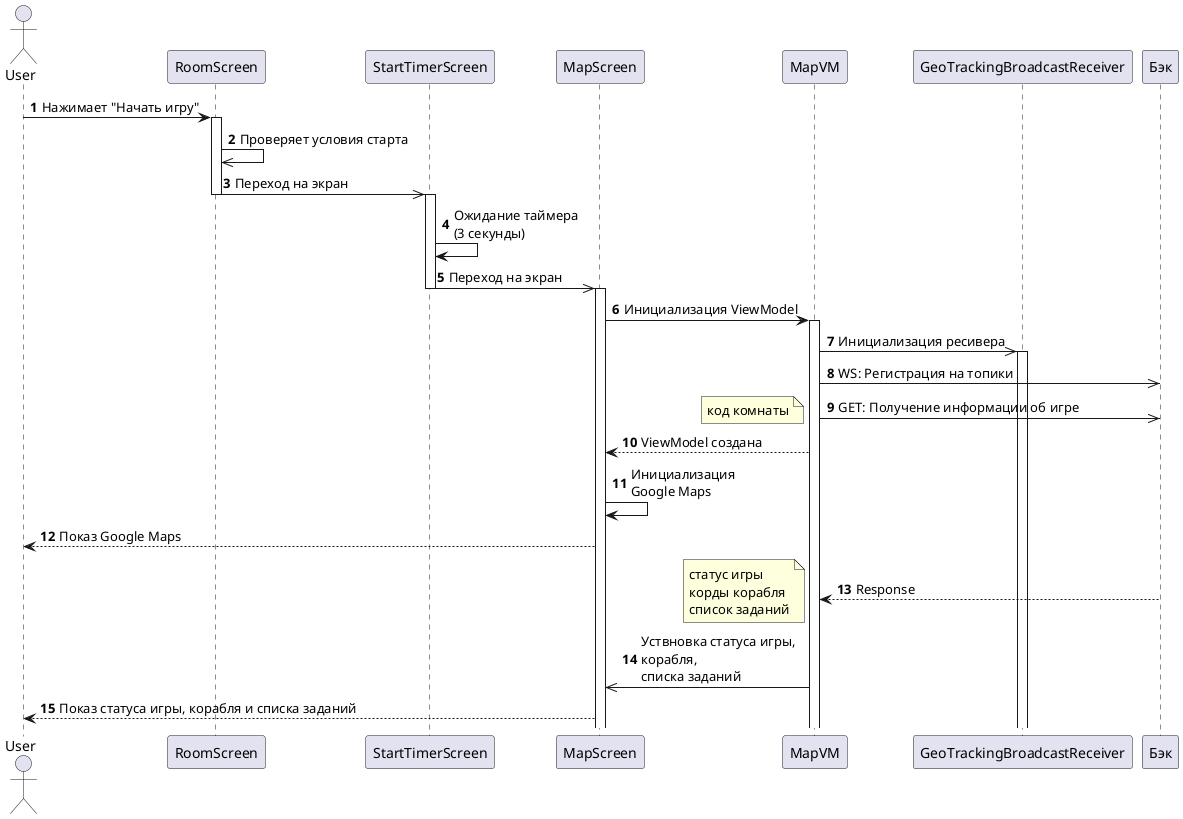 @startuml
autonumber
actor User

participant "RoomScreen" as room
participant "StartTimerScreen" as startTimer
participant "MapScreen" as map
participant "MapVM" as vm
participant "GeoTrackingBroadcastReceiver" as geotracker
participant "Бэк" as back

User -> room: Нажимает "Начать игру"

activate room
room ->> room: Проверяет условия старта
room ->> startTimer: Переход на экран
deactivate room

activate startTimer
startTimer -> startTimer: Ожидание таймера\n(3 секунды)
startTimer ->> map: Переход на экран
deactivate startTimer

activate map
map -> vm: Инициализация ViewModel
activate vm
vm ->> geotracker: Инициализация ресивера
activate geotracker
vm ->> back: WS: Регистрация на топики
vm ->> back: GET: Получение информации об игре
note left: код комнаты
vm --> map: ViewModel создана
map -> map: Инициализация\nGoogle Maps
map --> User: Показ Google Maps
back --> vm: Response
note left: статус игры\nкорды корабля\nсписок заданий
vm ->> map: Уствновка статуса игры,\nкорабля,\nсписка заданий
map --> User: Показ статуса игры, корабля и списка заданий


@enduml